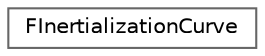 digraph "Graphical Class Hierarchy"
{
 // INTERACTIVE_SVG=YES
 // LATEX_PDF_SIZE
  bgcolor="transparent";
  edge [fontname=Helvetica,fontsize=10,labelfontname=Helvetica,labelfontsize=10];
  node [fontname=Helvetica,fontsize=10,shape=box,height=0.2,width=0.4];
  rankdir="LR";
  Node0 [id="Node000000",label="FInertializationCurve",height=0.2,width=0.4,color="grey40", fillcolor="white", style="filled",URL="$df/db8/structFInertializationCurve.html",tooltip=" "];
}
